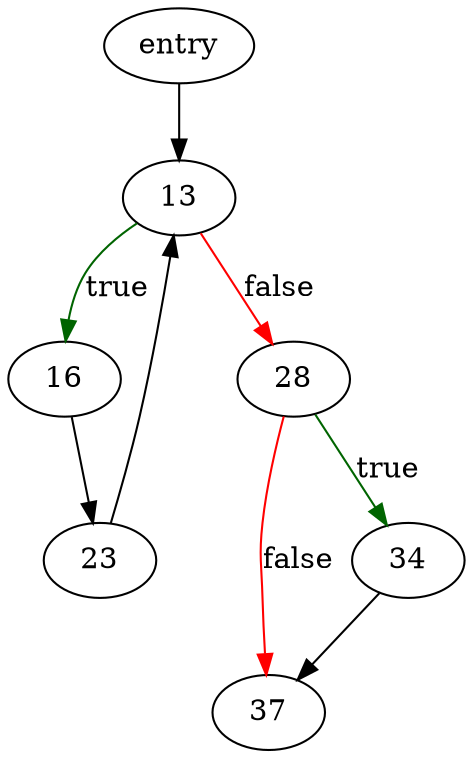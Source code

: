 digraph "estimateTableWidth" {
	// Node definitions.
	1 [label=entry];
	13;
	16;
	23;
	28;
	34;
	37;

	// Edge definitions.
	1 -> 13;
	13 -> 16 [
		color=darkgreen
		label=true
	];
	13 -> 28 [
		color=red
		label=false
	];
	16 -> 23;
	23 -> 13;
	28 -> 34 [
		color=darkgreen
		label=true
	];
	28 -> 37 [
		color=red
		label=false
	];
	34 -> 37;
}